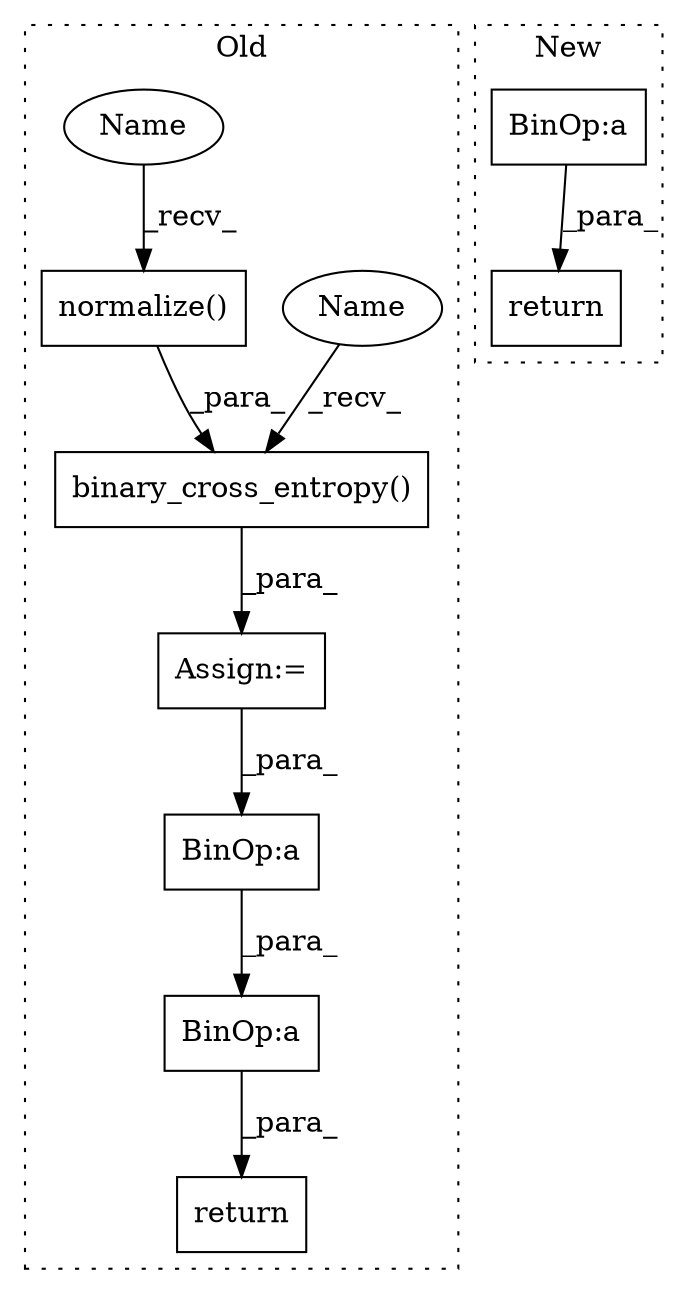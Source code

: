 digraph G {
subgraph cluster0 {
1 [label="normalize()" a="75" s="5870,5917" l="12,9" shape="box"];
3 [label="Assign:=" a="68" s="6016" l="3" shape="box"];
4 [label="return" a="93" s="8542" l="7" shape="box"];
6 [label="BinOp:a" a="82" s="8565" l="3" shape="box"];
7 [label="BinOp:a" a="82" s="8565" l="22" shape="box"];
8 [label="binary_cross_entropy()" a="75" s="6019,6087" l="23,22" shape="box"];
9 [label="Name" a="87" s="6019" l="1" shape="ellipse"];
10 [label="Name" a="87" s="5870" l="1" shape="ellipse"];
label = "Old";
style="dotted";
}
subgraph cluster1 {
2 [label="return" a="93" s="8615" l="7" shape="box"];
5 [label="BinOp:a" a="82" s="8638" l="3" shape="box"];
label = "New";
style="dotted";
}
1 -> 8 [label="_para_"];
3 -> 6 [label="_para_"];
5 -> 2 [label="_para_"];
6 -> 7 [label="_para_"];
7 -> 4 [label="_para_"];
8 -> 3 [label="_para_"];
9 -> 8 [label="_recv_"];
10 -> 1 [label="_recv_"];
}